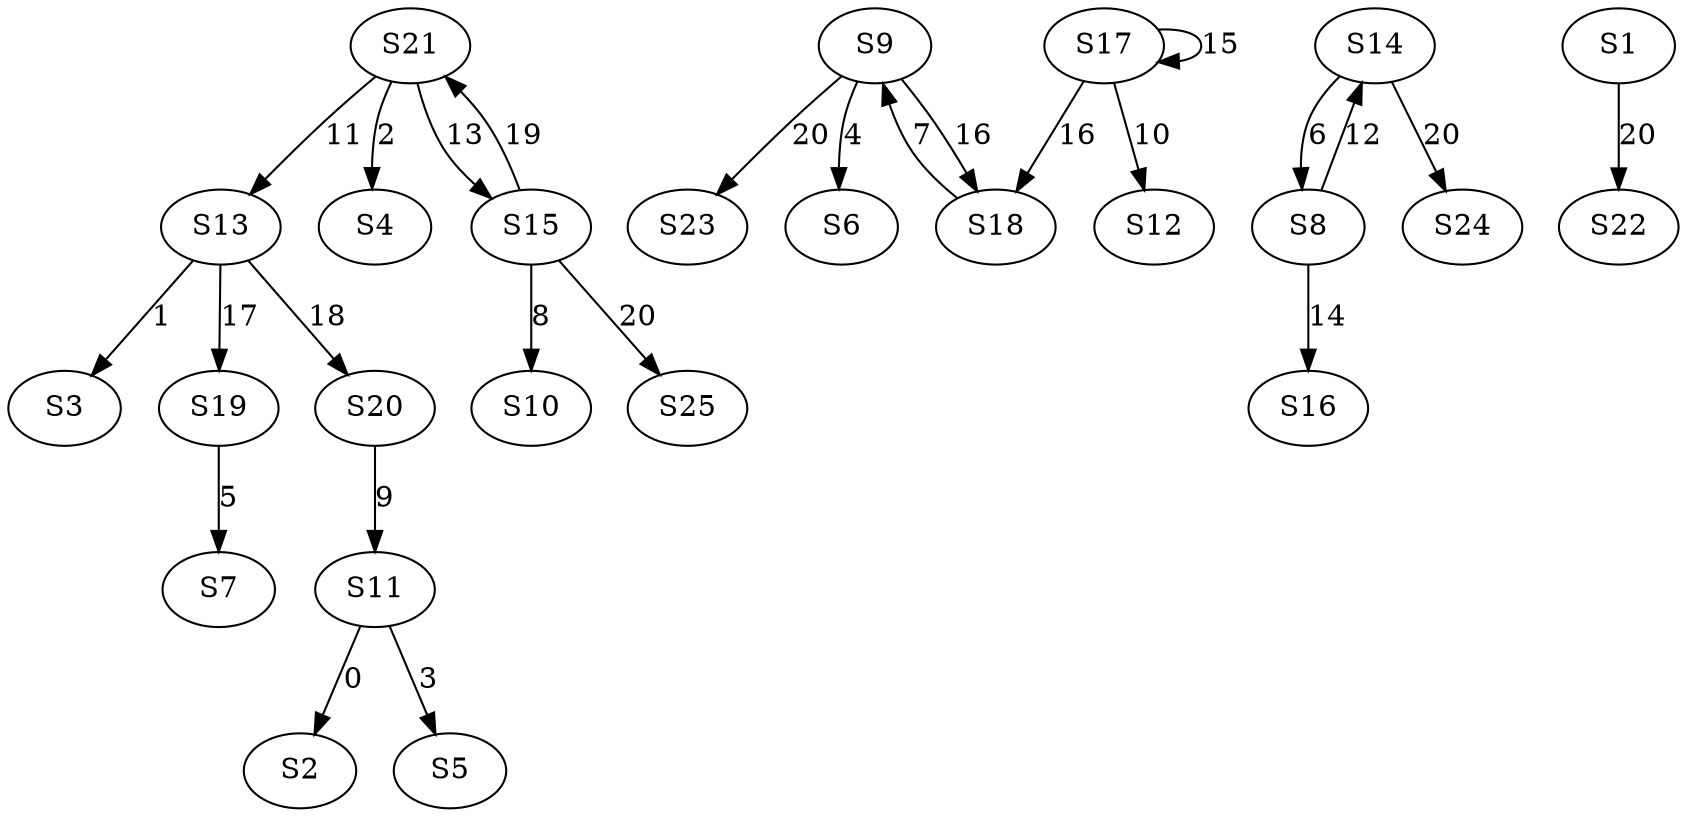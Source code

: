 strict digraph {
	S11 -> S2 [ label = 0 ];
	S13 -> S3 [ label = 1 ];
	S21 -> S4 [ label = 2 ];
	S11 -> S5 [ label = 3 ];
	S9 -> S6 [ label = 4 ];
	S19 -> S7 [ label = 5 ];
	S14 -> S8 [ label = 6 ];
	S18 -> S9 [ label = 7 ];
	S15 -> S10 [ label = 8 ];
	S20 -> S11 [ label = 9 ];
	S17 -> S12 [ label = 10 ];
	S21 -> S13 [ label = 11 ];
	S8 -> S14 [ label = 12 ];
	S21 -> S15 [ label = 13 ];
	S8 -> S16 [ label = 14 ];
	S17 -> S17 [ label = 15 ];
	S9 -> S18 [ label = 16 ];
	S13 -> S19 [ label = 17 ];
	S13 -> S20 [ label = 18 ];
	S15 -> S21 [ label = 19 ];
	S1 -> S22 [ label = 20 ];
	S9 -> S23 [ label = 20 ];
	S14 -> S24 [ label = 20 ];
	S15 -> S25 [ label = 20 ];
	S17 -> S18 [ label = 16 ];
}